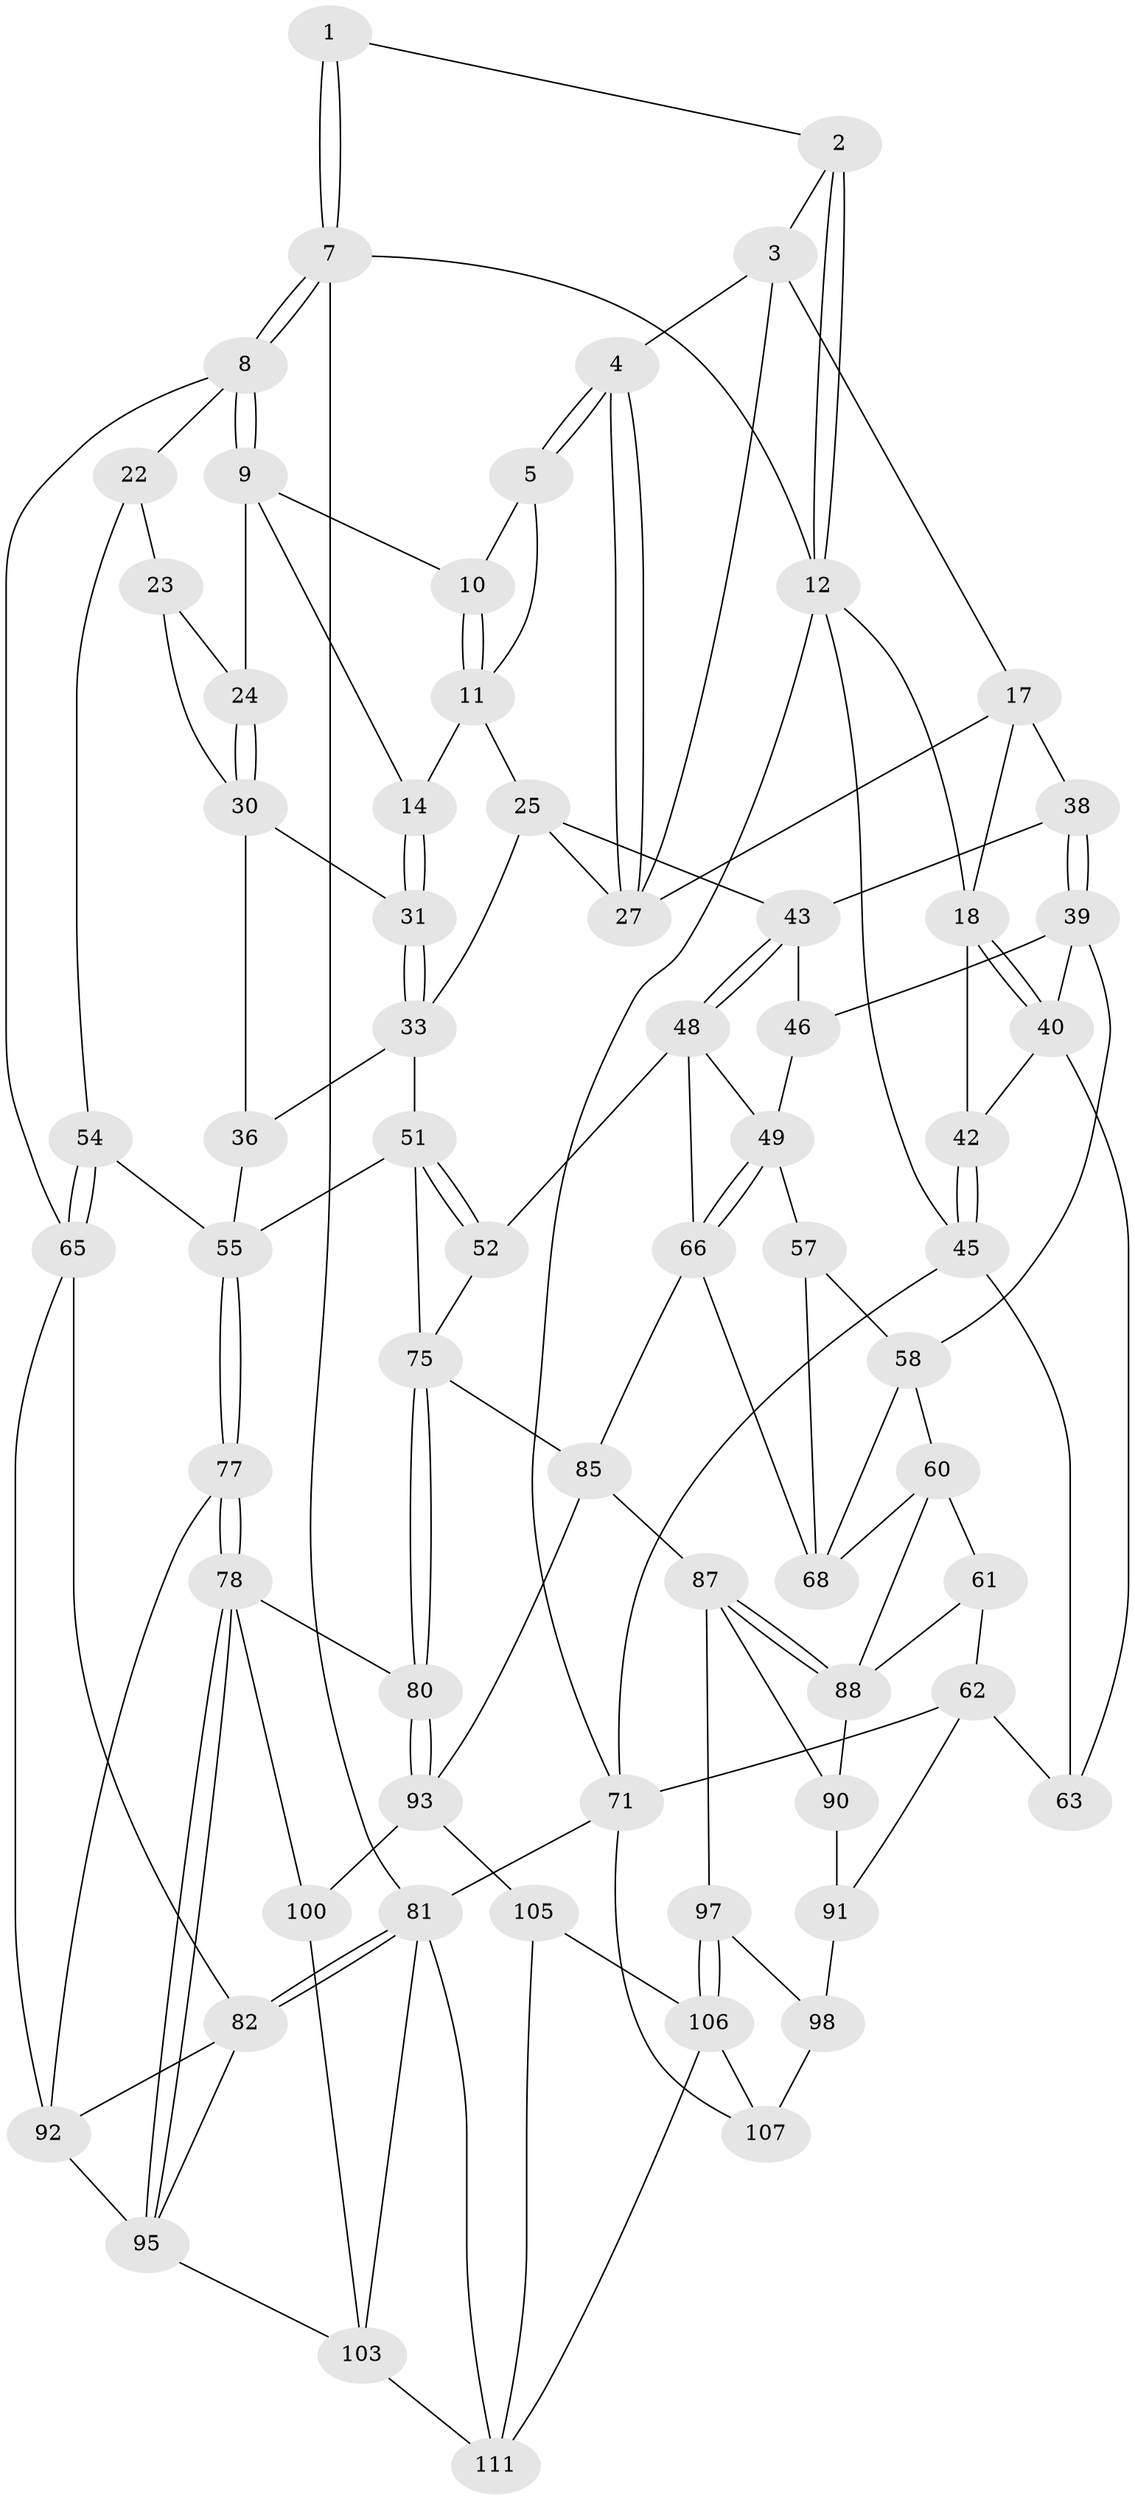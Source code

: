 // Generated by graph-tools (version 1.1) at 2025/24/03/03/25 07:24:32]
// undirected, 68 vertices, 148 edges
graph export_dot {
graph [start="1"]
  node [color=gray90,style=filled];
  1 [pos="+0.7119206015701627+0"];
  2 [pos="+0.1684983526497183+0"];
  3 [pos="+0.25763308277995284+0.010241553673183402",super="+16"];
  4 [pos="+0.4619905703573251+0.19242951636724764"];
  5 [pos="+0.6658198428227708+0.05674642240992764",super="+6"];
  7 [pos="+1+0"];
  8 [pos="+1+0",super="+21"];
  9 [pos="+0.8590131060425243+0.1853841403165249",super="+13"];
  10 [pos="+0.8321363872596689+0.15450160037113977"];
  11 [pos="+0.6904441131314307+0.19468869125740976",super="+15"];
  12 [pos="+0+0",super="+20"];
  14 [pos="+0.7292908933118366+0.22587662000657244"];
  17 [pos="+0.21187354843839412+0.30496483902071886",super="+37"];
  18 [pos="+0.20660875728805006+0.31054937250811576",super="+19"];
  22 [pos="+0.9556280034938442+0.2370703071571614",super="+28"];
  23 [pos="+0.9211409324209936+0.24439760694018658",super="+29"];
  24 [pos="+0.8639868893250379+0.22807601897416624"];
  25 [pos="+0.5644927333701071+0.34016132986715564",super="+26"];
  27 [pos="+0.48767481628424925+0.2937450011554693",super="+35"];
  30 [pos="+0.8446397908278797+0.2914515727635936",super="+32"];
  31 [pos="+0.7629048314488388+0.30400932514948287"];
  33 [pos="+0.7311126967508217+0.4212426417939898",super="+34"];
  36 [pos="+0.8244456048490646+0.4437526213081543"];
  38 [pos="+0.3172999325925037+0.3783976238642906"];
  39 [pos="+0.2706657682389066+0.44637476546854826",super="+47"];
  40 [pos="+0.26143372811729965+0.4440999486140752",super="+41"];
  42 [pos="+0.1485075276623479+0.4050877188649945"];
  43 [pos="+0.4665151695956603+0.3639142744939681",super="+44"];
  45 [pos="+0+0.4097143409964709",super="+64"];
  46 [pos="+0.37432436175735123+0.46451864248000657"];
  48 [pos="+0.4581117875481261+0.462016505666585",super="+53"];
  49 [pos="+0.4212135647241163+0.5039729444098359",super="+50"];
  51 [pos="+0.6231361013306591+0.5025898212539303",super="+70"];
  52 [pos="+0.6056438907037766+0.5567276125281301"];
  54 [pos="+1+0.44073047839710494"];
  55 [pos="+0.8633426810003042+0.6054808034308647",super="+56"];
  57 [pos="+0.3591240403193112+0.5352805058332102"];
  58 [pos="+0.287752115961778+0.5051247428474165",super="+59"];
  60 [pos="+0.2449391168812783+0.6103898458674336",super="+73"];
  61 [pos="+0.2179475776891044+0.6105593651265903"];
  62 [pos="+0.15215816837303417+0.5473351157324153",super="+74"];
  63 [pos="+0.14633070853926772+0.5273925393801648"];
  65 [pos="+1+0.4534879217177737",super="+84"];
  66 [pos="+0.4529937421738789+0.5730649119199531",super="+67"];
  68 [pos="+0.39085433702463523+0.5850278383107009",super="+69"];
  71 [pos="+0+0.753676196606786",super="+72"];
  75 [pos="+0.6303345949410863+0.6061062705202618",super="+76"];
  77 [pos="+0.8717163190675333+0.6517276670163473"];
  78 [pos="+0.7808397548400734+0.7337040945546198",super="+79"];
  80 [pos="+0.643835636826549+0.6557153607554929"];
  81 [pos="+1+1",super="+108"];
  82 [pos="+1+1",super="+83"];
  85 [pos="+0.4257342020165099+0.7358630202081613",super="+86"];
  87 [pos="+0.36848238486246065+0.7934942338744806",super="+96"];
  88 [pos="+0.3303272071133365+0.7371993588636859",super="+89"];
  90 [pos="+0.10725158504880136+0.7438924516919379"];
  91 [pos="+0.09119176152395943+0.7521401894146388"];
  92 [pos="+0.8916324066242053+0.65833271808999",super="+94"];
  93 [pos="+0.4707459092246876+0.7842802976330452",super="+101"];
  95 [pos="+0.8915248584149654+0.8349688357570856",super="+102"];
  97 [pos="+0.3423883983586355+0.8570773152284801"];
  98 [pos="+0.302183530302429+0.8771449807201144",super="+99"];
  100 [pos="+0.6886677414424959+0.8431467399015483"];
  103 [pos="+0.8689863275722318+0.9059434709255406",super="+104"];
  105 [pos="+0.5965751159865118+1"];
  106 [pos="+0.3532067544439182+0.874428825563713",super="+110"];
  107 [pos="+0+1",super="+109"];
  111 [pos="+0.7505447213497044+1",super="+112"];
  1 -- 2;
  1 -- 7;
  1 -- 7;
  2 -- 3;
  2 -- 12;
  2 -- 12;
  3 -- 4;
  3 -- 27;
  3 -- 17;
  4 -- 5;
  4 -- 5;
  4 -- 27;
  4 -- 27;
  5 -- 11;
  5 -- 10;
  7 -- 8;
  7 -- 8;
  7 -- 12;
  7 -- 81;
  8 -- 9;
  8 -- 9;
  8 -- 65;
  8 -- 22;
  9 -- 10;
  9 -- 24;
  9 -- 14;
  10 -- 11;
  10 -- 11;
  11 -- 25;
  11 -- 14;
  12 -- 45;
  12 -- 18;
  12 -- 71;
  14 -- 31;
  14 -- 31;
  17 -- 18;
  17 -- 27;
  17 -- 38;
  18 -- 40;
  18 -- 40;
  18 -- 42;
  22 -- 23 [weight=2];
  22 -- 54;
  23 -- 24;
  23 -- 30;
  24 -- 30;
  24 -- 30;
  25 -- 33;
  25 -- 27;
  25 -- 43;
  30 -- 31;
  30 -- 36;
  31 -- 33;
  31 -- 33;
  33 -- 36;
  33 -- 51;
  36 -- 55;
  38 -- 39;
  38 -- 39;
  38 -- 43;
  39 -- 40;
  39 -- 58;
  39 -- 46;
  40 -- 42;
  40 -- 63;
  42 -- 45;
  42 -- 45;
  43 -- 48;
  43 -- 48;
  43 -- 46;
  45 -- 71;
  45 -- 63;
  46 -- 49;
  48 -- 49;
  48 -- 66;
  48 -- 52;
  49 -- 66;
  49 -- 66;
  49 -- 57;
  51 -- 52;
  51 -- 52;
  51 -- 75;
  51 -- 55;
  52 -- 75;
  54 -- 55;
  54 -- 65;
  54 -- 65;
  55 -- 77;
  55 -- 77;
  57 -- 58;
  57 -- 68;
  58 -- 60;
  58 -- 68;
  60 -- 61;
  60 -- 88;
  60 -- 68;
  61 -- 62;
  61 -- 88;
  62 -- 63;
  62 -- 91;
  62 -- 71;
  65 -- 92;
  65 -- 82;
  66 -- 68;
  66 -- 85;
  71 -- 81;
  71 -- 107;
  75 -- 80;
  75 -- 80;
  75 -- 85;
  77 -- 78;
  77 -- 78;
  77 -- 92;
  78 -- 95;
  78 -- 95;
  78 -- 80;
  78 -- 100;
  80 -- 93;
  80 -- 93;
  81 -- 82;
  81 -- 82;
  81 -- 111;
  81 -- 103;
  82 -- 92;
  82 -- 95;
  85 -- 93;
  85 -- 87;
  87 -- 88;
  87 -- 88;
  87 -- 97;
  87 -- 90;
  88 -- 90;
  90 -- 91;
  91 -- 98;
  92 -- 95;
  93 -- 105;
  93 -- 100;
  95 -- 103;
  97 -- 98;
  97 -- 106;
  97 -- 106;
  98 -- 107 [weight=2];
  100 -- 103;
  103 -- 111;
  105 -- 106;
  105 -- 111;
  106 -- 107;
  106 -- 111;
}
